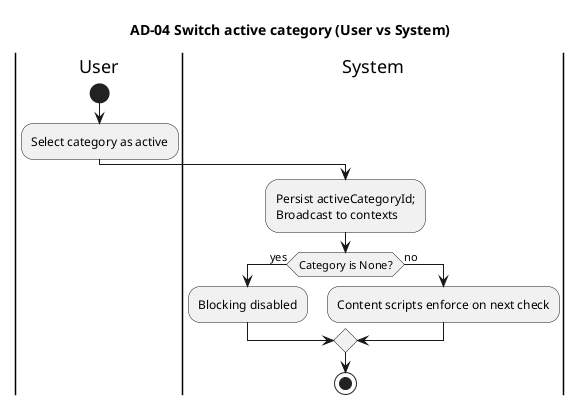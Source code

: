 @startuml
title AD-04 Switch active category (User vs System)
skinparam linetype ortho

|User|


start
|User|
  :Select category as active;

|System|
  :Persist activeCategoryId;\nBroadcast to contexts;
  if (Category is None?) then (yes)
    :Blocking disabled;
  else (no)
    :Content scripts enforce on next check;
  endif

stop

@enduml

